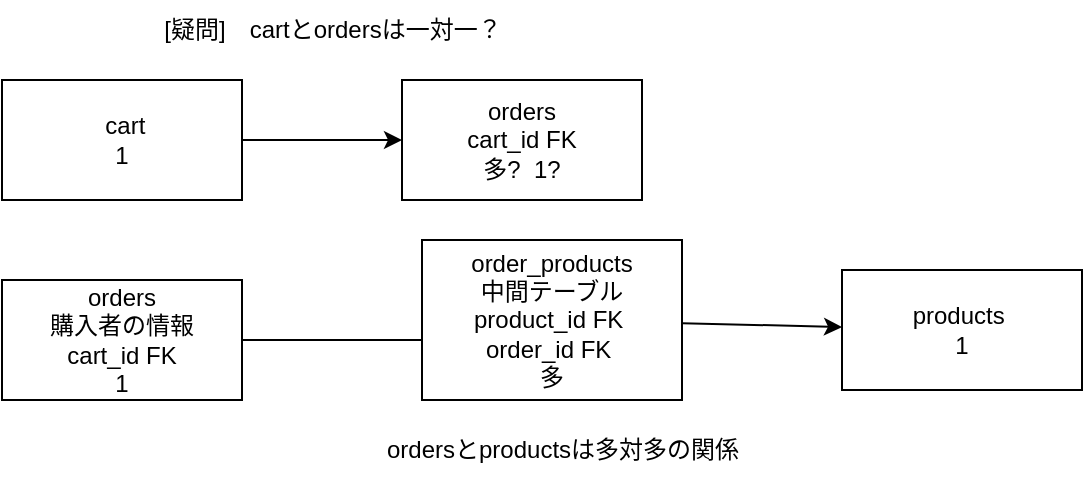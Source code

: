 <mxfile>
    <diagram id="6PxwTYDyCNUQoYov9v6v" name="ページ1">
        <mxGraphModel dx="477" dy="297" grid="1" gridSize="10" guides="1" tooltips="1" connect="1" arrows="1" fold="1" page="1" pageScale="1" pageWidth="827" pageHeight="1169" math="0" shadow="0">
            <root>
                <mxCell id="0"/>
                <mxCell id="1" parent="0"/>
                <mxCell id="4" value="" style="edgeStyle=none;html=1;" parent="1" source="2" target="3" edge="1">
                    <mxGeometry relative="1" as="geometry"/>
                </mxCell>
                <mxCell id="2" value="&amp;nbsp;cart&lt;br&gt;1" style="rounded=0;whiteSpace=wrap;html=1;" parent="1" vertex="1">
                    <mxGeometry x="20" y="60" width="120" height="60" as="geometry"/>
                </mxCell>
                <mxCell id="3" value="orders&lt;br&gt;cart_id FK&lt;br&gt;多?&amp;nbsp; 1?" style="rounded=0;whiteSpace=wrap;html=1;" parent="1" vertex="1">
                    <mxGeometry x="220" y="60" width="120" height="60" as="geometry"/>
                </mxCell>
                <mxCell id="7" value="" style="edgeStyle=none;html=1;" parent="1" source="5" edge="1">
                    <mxGeometry relative="1" as="geometry">
                        <mxPoint x="240" y="190" as="targetPoint"/>
                    </mxGeometry>
                </mxCell>
                <mxCell id="5" value="orders&lt;br&gt;購入者の情報&lt;br&gt;cart_id FK&lt;br&gt;1" style="rounded=0;whiteSpace=wrap;html=1;" parent="1" vertex="1">
                    <mxGeometry x="20" y="160" width="120" height="60" as="geometry"/>
                </mxCell>
                <mxCell id="10" value="" style="edgeStyle=none;html=1;" parent="1" source="8" target="9" edge="1">
                    <mxGeometry relative="1" as="geometry"/>
                </mxCell>
                <mxCell id="8" value="order_products&lt;br&gt;中間テーブル&lt;br&gt;product_id FK&amp;nbsp;&lt;br&gt;order_id FK&amp;nbsp;&lt;br&gt;多" style="rounded=0;whiteSpace=wrap;html=1;" parent="1" vertex="1">
                    <mxGeometry x="230" y="140" width="130" height="80" as="geometry"/>
                </mxCell>
                <mxCell id="9" value="products&amp;nbsp;&lt;br&gt;1" style="whiteSpace=wrap;html=1;rounded=0;" parent="1" vertex="1">
                    <mxGeometry x="440" y="155" width="120" height="60" as="geometry"/>
                </mxCell>
                <mxCell id="11" value="ordersとproductsは多対多の関係&lt;br&gt;" style="text;html=1;align=center;verticalAlign=middle;resizable=0;points=[];autosize=1;strokeColor=none;fillColor=none;" parent="1" vertex="1">
                    <mxGeometry x="200" y="230" width="200" height="30" as="geometry"/>
                </mxCell>
                <mxCell id="12" value="[疑問]　cartとordersは一対一？" style="text;html=1;align=center;verticalAlign=middle;resizable=0;points=[];autosize=1;strokeColor=none;fillColor=none;" vertex="1" parent="1">
                    <mxGeometry x="90" y="20" width="190" height="30" as="geometry"/>
                </mxCell>
            </root>
        </mxGraphModel>
    </diagram>
</mxfile>
